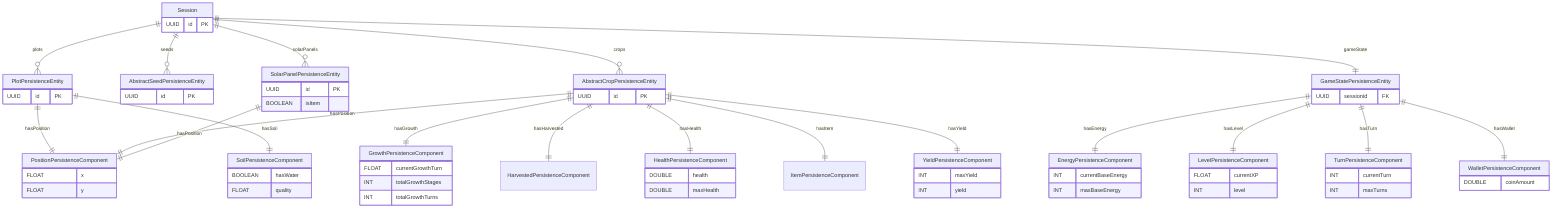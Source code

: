 erDiagram
    Session {
        UUID id PK
    }
    PlotPersistenceEntity {
        UUID id PK
    }
    AbstractSeedPersistenceEntity {
        UUID id PK
    }
    AbstractCropPersistenceEntity {
        UUID id PK
    }
    SolarPanelPersistenceEntity {
        UUID id PK
        BOOLEAN isItem
    }
    GameStatePersistenceEntity {
        UUID sessionId FK
    }

    %% Session relationships
    Session ||--o{ PlotPersistenceEntity : "plots"
    Session ||--o{ AbstractSeedPersistenceEntity : "seeds"
    Session ||--o{ AbstractCropPersistenceEntity : "crops"
    Session ||--o{ SolarPanelPersistenceEntity : "solarPanels"
    Session ||--|| GameStatePersistenceEntity : "gameState"

    %% PersistenceEntity to Component links
    PlotPersistenceEntity ||--|| PositionPersistenceComponent : "hasPosition"
    PlotPersistenceEntity ||--|| SoilPersistenceComponent    : "hasSoil"

    GameStatePersistenceEntity ||--|| EnergyPersistenceComponent : "hasEnergy"
    GameStatePersistenceEntity ||--|| LevelPersistenceComponent  : "hasLevel"
    GameStatePersistenceEntity ||--|| TurnPersistenceComponent   : "hasTurn"
    GameStatePersistenceEntity ||--|| WalletPersistenceComponent : "hasWallet"

    AbstractCropPersistenceEntity ||--|| GrowthPersistenceComponent    : "hasGrowth"
    AbstractCropPersistenceEntity ||--|| HarvestedPersistenceComponent : "hasHarvested"
    AbstractCropPersistenceEntity ||--|| HealthPersistenceComponent    : "hasHealth"
    AbstractCropPersistenceEntity ||--|| ItemPersistenceComponent      : "hasItem"
    AbstractCropPersistenceEntity ||--|| PositionPersistenceComponent  : "hasPosition"
    AbstractCropPersistenceEntity ||--|| YieldPersistenceComponent     : "hasYield"

    SolarPanelPersistenceEntity ||--|| PositionPersistenceComponent : "hasPosition"

    %% Component attributes
    EnergyPersistenceComponent {
        INT currentBaseEnergy
        INT maxBaseEnergy
    }
    LevelPersistenceComponent {
        FLOAT currentXP
        INT level
    }
    TurnPersistenceComponent {
        INT currentTurn
        INT maxTurns
    }
    WalletPersistenceComponent {
        DOUBLE coinAmount
    }
    PositionPersistenceComponent {
        FLOAT x
        FLOAT y
    }
    SoilPersistenceComponent {
        BOOLEAN hasWater
        FLOAT quality
    }
    GrowthPersistenceComponent {
        FLOAT currentGrowthTurn
        INT totalGrowthStages
        INT totalGrowthTurns
    }
    HarvestedPersistenceComponent {
        %% no fields
    }
    HealthPersistenceComponent {
        DOUBLE health
        DOUBLE maxHealth
    }
    ItemPersistenceComponent {
        %% no fields
    }
    YieldPersistenceComponent {
        INT maxYield
        INT yield
    }